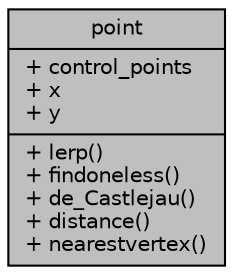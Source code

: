 digraph "point"
{
 // LATEX_PDF_SIZE
  edge [fontname="Helvetica",fontsize="10",labelfontname="Helvetica",labelfontsize="10"];
  node [fontname="Helvetica",fontsize="10",shape=record];
  Node1 [label="{point\n|+ control_points\l+ x\l+ y\l|+ lerp()\l+ findoneless()\l+ de_Castlejau()\l+ distance()\l+ nearestvertex()\l}",height=0.2,width=0.4,color="black", fillcolor="grey75", style="filled", fontcolor="black",tooltip=" "];
}
